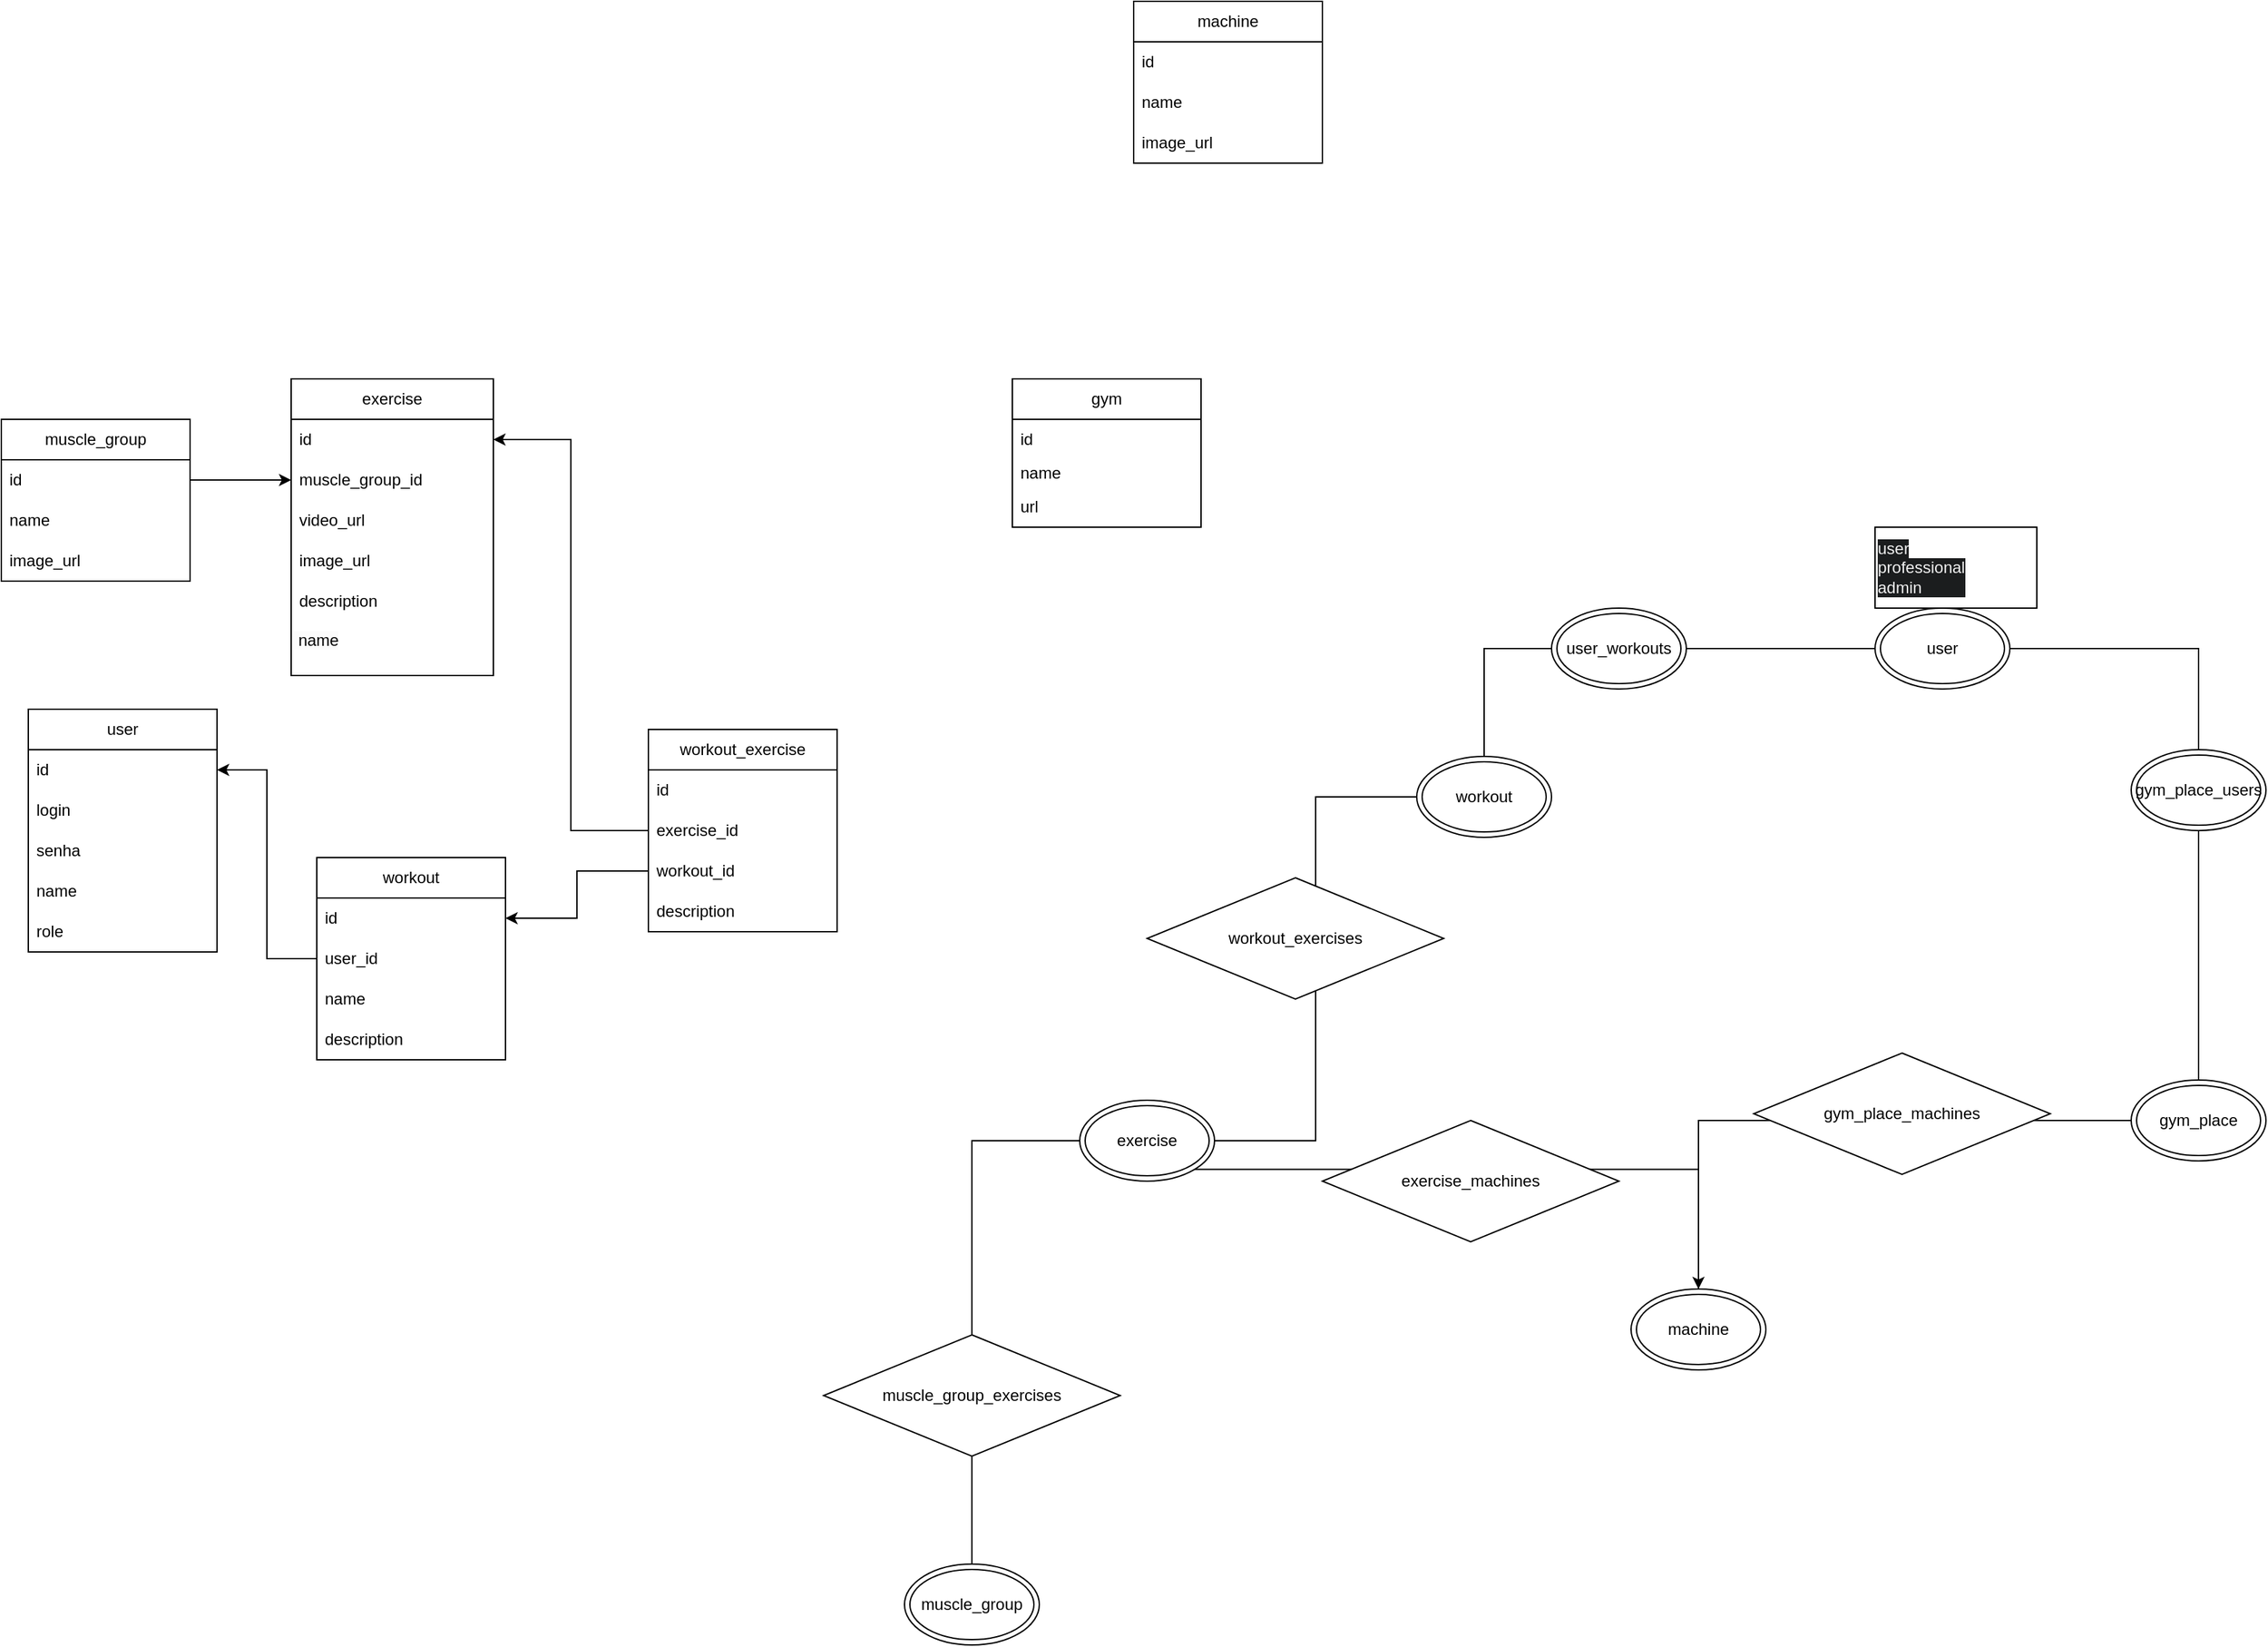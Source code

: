 <mxfile version="24.7.8">
  <diagram name="DER" id="sP6HEuSuVUP4hmufa7mw">
    <mxGraphModel dx="1434" dy="1958" grid="1" gridSize="10" guides="1" tooltips="1" connect="1" arrows="1" fold="1" page="1" pageScale="1" pageWidth="827" pageHeight="1169" math="0" shadow="0">
      <root>
        <mxCell id="0" />
        <mxCell id="1" parent="0" />
        <mxCell id="iBTZLXqb7wkKIs03G_i3-59" value="exercise" style="swimlane;fontStyle=0;childLayout=stackLayout;horizontal=1;startSize=30;horizontalStack=0;resizeParent=1;resizeParentMax=0;resizeLast=0;collapsible=1;marginBottom=0;whiteSpace=wrap;html=1;" parent="1" vertex="1">
          <mxGeometry x="395" y="230" width="150" height="220" as="geometry" />
        </mxCell>
        <mxCell id="iBTZLXqb7wkKIs03G_i3-60" value="id" style="text;strokeColor=none;fillColor=none;align=left;verticalAlign=middle;spacingLeft=4;spacingRight=4;overflow=hidden;points=[[0,0.5],[1,0.5]];portConstraint=eastwest;rotatable=0;whiteSpace=wrap;html=1;" parent="iBTZLXqb7wkKIs03G_i3-59" vertex="1">
          <mxGeometry y="30" width="150" height="30" as="geometry" />
        </mxCell>
        <mxCell id="iBTZLXqb7wkKIs03G_i3-61" value="muscle_group_id" style="text;strokeColor=none;fillColor=none;align=left;verticalAlign=middle;spacingLeft=4;spacingRight=4;overflow=hidden;points=[[0,0.5],[1,0.5]];portConstraint=eastwest;rotatable=0;whiteSpace=wrap;html=1;" parent="iBTZLXqb7wkKIs03G_i3-59" vertex="1">
          <mxGeometry y="60" width="150" height="30" as="geometry" />
        </mxCell>
        <mxCell id="iBTZLXqb7wkKIs03G_i3-62" value="video_url&lt;br&gt;" style="text;strokeColor=none;fillColor=none;align=left;verticalAlign=middle;spacingLeft=4;spacingRight=4;overflow=hidden;points=[[0,0.5],[1,0.5]];portConstraint=eastwest;rotatable=0;whiteSpace=wrap;html=1;" parent="iBTZLXqb7wkKIs03G_i3-59" vertex="1">
          <mxGeometry y="90" width="150" height="30" as="geometry" />
        </mxCell>
        <mxCell id="iBTZLXqb7wkKIs03G_i3-63" value="image_url" style="text;strokeColor=none;fillColor=none;align=left;verticalAlign=middle;spacingLeft=4;spacingRight=4;overflow=hidden;points=[[0,0.5],[1,0.5]];portConstraint=eastwest;rotatable=0;whiteSpace=wrap;html=1;" parent="iBTZLXqb7wkKIs03G_i3-59" vertex="1">
          <mxGeometry y="120" width="150" height="30" as="geometry" />
        </mxCell>
        <mxCell id="iBTZLXqb7wkKIs03G_i3-64" value="description" style="text;strokeColor=none;fillColor=none;align=left;verticalAlign=middle;spacingLeft=4;spacingRight=4;overflow=hidden;points=[[0,0.5],[1,0.5]];portConstraint=eastwest;rotatable=0;whiteSpace=wrap;html=1;" parent="iBTZLXqb7wkKIs03G_i3-59" vertex="1">
          <mxGeometry y="150" width="150" height="30" as="geometry" />
        </mxCell>
        <mxCell id="iBTZLXqb7wkKIs03G_i3-108" value="&lt;span style=&quot;color: rgb(0, 0, 0); font-family: Helvetica; font-size: 12px; font-style: normal; font-variant-ligatures: normal; font-variant-caps: normal; font-weight: 400; letter-spacing: normal; orphans: 2; text-align: left; text-indent: 0px; text-transform: none; widows: 2; word-spacing: 0px; -webkit-text-stroke-width: 0px; background-color: rgb(251, 251, 251); text-decoration-thickness: initial; text-decoration-style: initial; text-decoration-color: initial; float: none; display: inline !important;&quot;&gt;&amp;nbsp;name&lt;/span&gt;" style="text;whiteSpace=wrap;html=1;" parent="iBTZLXqb7wkKIs03G_i3-59" vertex="1">
          <mxGeometry y="180" width="150" height="40" as="geometry" />
        </mxCell>
        <mxCell id="iBTZLXqb7wkKIs03G_i3-65" value="workout_exercise" style="swimlane;fontStyle=0;childLayout=stackLayout;horizontal=1;startSize=30;horizontalStack=0;resizeParent=1;resizeParentMax=0;resizeLast=0;collapsible=1;marginBottom=0;whiteSpace=wrap;html=1;" parent="1" vertex="1">
          <mxGeometry x="660" y="490" width="140" height="150" as="geometry" />
        </mxCell>
        <mxCell id="iBTZLXqb7wkKIs03G_i3-66" value="id" style="text;strokeColor=none;fillColor=none;align=left;verticalAlign=middle;spacingLeft=4;spacingRight=4;overflow=hidden;points=[[0,0.5],[1,0.5]];portConstraint=eastwest;rotatable=0;whiteSpace=wrap;html=1;" parent="iBTZLXqb7wkKIs03G_i3-65" vertex="1">
          <mxGeometry y="30" width="140" height="30" as="geometry" />
        </mxCell>
        <mxCell id="iBTZLXqb7wkKIs03G_i3-67" value="exercise_id" style="text;strokeColor=none;fillColor=none;align=left;verticalAlign=middle;spacingLeft=4;spacingRight=4;overflow=hidden;points=[[0,0.5],[1,0.5]];portConstraint=eastwest;rotatable=0;whiteSpace=wrap;html=1;" parent="iBTZLXqb7wkKIs03G_i3-65" vertex="1">
          <mxGeometry y="60" width="140" height="30" as="geometry" />
        </mxCell>
        <mxCell id="iBTZLXqb7wkKIs03G_i3-68" value="workout_id" style="text;strokeColor=none;fillColor=none;align=left;verticalAlign=middle;spacingLeft=4;spacingRight=4;overflow=hidden;points=[[0,0.5],[1,0.5]];portConstraint=eastwest;rotatable=0;whiteSpace=wrap;html=1;" parent="iBTZLXqb7wkKIs03G_i3-65" vertex="1">
          <mxGeometry y="90" width="140" height="30" as="geometry" />
        </mxCell>
        <mxCell id="iBTZLXqb7wkKIs03G_i3-69" value="description" style="text;strokeColor=none;fillColor=none;align=left;verticalAlign=middle;spacingLeft=4;spacingRight=4;overflow=hidden;points=[[0,0.5],[1,0.5]];portConstraint=eastwest;rotatable=0;whiteSpace=wrap;html=1;" parent="iBTZLXqb7wkKIs03G_i3-65" vertex="1">
          <mxGeometry y="120" width="140" height="30" as="geometry" />
        </mxCell>
        <mxCell id="iBTZLXqb7wkKIs03G_i3-70" value="muscle_group" style="swimlane;fontStyle=0;childLayout=stackLayout;horizontal=1;startSize=30;horizontalStack=0;resizeParent=1;resizeParentMax=0;resizeLast=0;collapsible=1;marginBottom=0;whiteSpace=wrap;html=1;" parent="1" vertex="1">
          <mxGeometry x="180" y="260" width="140" height="120" as="geometry" />
        </mxCell>
        <mxCell id="iBTZLXqb7wkKIs03G_i3-71" value="id" style="text;strokeColor=none;fillColor=none;align=left;verticalAlign=middle;spacingLeft=4;spacingRight=4;overflow=hidden;points=[[0,0.5],[1,0.5]];portConstraint=eastwest;rotatable=0;whiteSpace=wrap;html=1;" parent="iBTZLXqb7wkKIs03G_i3-70" vertex="1">
          <mxGeometry y="30" width="140" height="30" as="geometry" />
        </mxCell>
        <mxCell id="iBTZLXqb7wkKIs03G_i3-72" value="name" style="text;strokeColor=none;fillColor=none;align=left;verticalAlign=middle;spacingLeft=4;spacingRight=4;overflow=hidden;points=[[0,0.5],[1,0.5]];portConstraint=eastwest;rotatable=0;whiteSpace=wrap;html=1;" parent="iBTZLXqb7wkKIs03G_i3-70" vertex="1">
          <mxGeometry y="60" width="140" height="30" as="geometry" />
        </mxCell>
        <mxCell id="iBTZLXqb7wkKIs03G_i3-73" value="image_url" style="text;strokeColor=none;fillColor=none;align=left;verticalAlign=middle;spacingLeft=4;spacingRight=4;overflow=hidden;points=[[0,0.5],[1,0.5]];portConstraint=eastwest;rotatable=0;whiteSpace=wrap;html=1;" parent="iBTZLXqb7wkKIs03G_i3-70" vertex="1">
          <mxGeometry y="90" width="140" height="30" as="geometry" />
        </mxCell>
        <mxCell id="iBTZLXqb7wkKIs03G_i3-78" value="user" style="swimlane;fontStyle=0;childLayout=stackLayout;horizontal=1;startSize=30;horizontalStack=0;resizeParent=1;resizeParentMax=0;resizeLast=0;collapsible=1;marginBottom=0;whiteSpace=wrap;html=1;" parent="1" vertex="1">
          <mxGeometry x="200" y="475" width="140" height="180" as="geometry" />
        </mxCell>
        <mxCell id="iBTZLXqb7wkKIs03G_i3-79" value="id" style="text;strokeColor=none;fillColor=none;align=left;verticalAlign=middle;spacingLeft=4;spacingRight=4;overflow=hidden;points=[[0,0.5],[1,0.5]];portConstraint=eastwest;rotatable=0;whiteSpace=wrap;html=1;" parent="iBTZLXqb7wkKIs03G_i3-78" vertex="1">
          <mxGeometry y="30" width="140" height="30" as="geometry" />
        </mxCell>
        <mxCell id="iBTZLXqb7wkKIs03G_i3-80" value="login" style="text;strokeColor=none;fillColor=none;align=left;verticalAlign=middle;spacingLeft=4;spacingRight=4;overflow=hidden;points=[[0,0.5],[1,0.5]];portConstraint=eastwest;rotatable=0;whiteSpace=wrap;html=1;" parent="iBTZLXqb7wkKIs03G_i3-78" vertex="1">
          <mxGeometry y="60" width="140" height="30" as="geometry" />
        </mxCell>
        <mxCell id="iBTZLXqb7wkKIs03G_i3-81" value="senha" style="text;strokeColor=none;fillColor=none;align=left;verticalAlign=middle;spacingLeft=4;spacingRight=4;overflow=hidden;points=[[0,0.5],[1,0.5]];portConstraint=eastwest;rotatable=0;whiteSpace=wrap;html=1;" parent="iBTZLXqb7wkKIs03G_i3-78" vertex="1">
          <mxGeometry y="90" width="140" height="30" as="geometry" />
        </mxCell>
        <mxCell id="iBTZLXqb7wkKIs03G_i3-107" value="name" style="text;strokeColor=none;fillColor=none;align=left;verticalAlign=middle;spacingLeft=4;spacingRight=4;overflow=hidden;points=[[0,0.5],[1,0.5]];portConstraint=eastwest;rotatable=0;whiteSpace=wrap;html=1;" parent="iBTZLXqb7wkKIs03G_i3-78" vertex="1">
          <mxGeometry y="120" width="140" height="30" as="geometry" />
        </mxCell>
        <mxCell id="iBTZLXqb7wkKIs03G_i3-82" value="role" style="text;strokeColor=none;fillColor=none;align=left;verticalAlign=middle;spacingLeft=4;spacingRight=4;overflow=hidden;points=[[0,0.5],[1,0.5]];portConstraint=eastwest;rotatable=0;whiteSpace=wrap;html=1;" parent="iBTZLXqb7wkKIs03G_i3-78" vertex="1">
          <mxGeometry y="150" width="140" height="30" as="geometry" />
        </mxCell>
        <mxCell id="iBTZLXqb7wkKIs03G_i3-90" style="edgeStyle=orthogonalEdgeStyle;rounded=0;orthogonalLoop=1;jettySize=auto;html=1;" parent="1" source="iBTZLXqb7wkKIs03G_i3-71" target="iBTZLXqb7wkKIs03G_i3-61" edge="1">
          <mxGeometry relative="1" as="geometry" />
        </mxCell>
        <mxCell id="iBTZLXqb7wkKIs03G_i3-103" style="edgeStyle=orthogonalEdgeStyle;rounded=0;orthogonalLoop=1;jettySize=auto;html=1;entryX=0;entryY=0.5;entryDx=0;entryDy=0;" parent="1" edge="1">
          <mxGeometry relative="1" as="geometry">
            <mxPoint x="250" y="535" as="sourcePoint" />
          </mxGeometry>
        </mxCell>
        <mxCell id="ofRsPpYlX-yS8F7ilojf-1" value="workout" style="swimlane;fontStyle=0;childLayout=stackLayout;horizontal=1;startSize=30;horizontalStack=0;resizeParent=1;resizeParentMax=0;resizeLast=0;collapsible=1;marginBottom=0;whiteSpace=wrap;html=1;" parent="1" vertex="1">
          <mxGeometry x="414" y="585" width="140" height="150" as="geometry" />
        </mxCell>
        <mxCell id="ofRsPpYlX-yS8F7ilojf-2" value="id" style="text;strokeColor=none;fillColor=none;align=left;verticalAlign=middle;spacingLeft=4;spacingRight=4;overflow=hidden;points=[[0,0.5],[1,0.5]];portConstraint=eastwest;rotatable=0;whiteSpace=wrap;html=1;" parent="ofRsPpYlX-yS8F7ilojf-1" vertex="1">
          <mxGeometry y="30" width="140" height="30" as="geometry" />
        </mxCell>
        <mxCell id="ofRsPpYlX-yS8F7ilojf-4" value="user_id" style="text;strokeColor=none;fillColor=none;align=left;verticalAlign=middle;spacingLeft=4;spacingRight=4;overflow=hidden;points=[[0,0.5],[1,0.5]];portConstraint=eastwest;rotatable=0;whiteSpace=wrap;html=1;" parent="ofRsPpYlX-yS8F7ilojf-1" vertex="1">
          <mxGeometry y="60" width="140" height="30" as="geometry" />
        </mxCell>
        <mxCell id="T-1NyfYJ73BxkZ09XzTb-1" value="name" style="text;strokeColor=none;fillColor=none;align=left;verticalAlign=middle;spacingLeft=4;spacingRight=4;overflow=hidden;points=[[0,0.5],[1,0.5]];portConstraint=eastwest;rotatable=0;whiteSpace=wrap;html=1;" parent="ofRsPpYlX-yS8F7ilojf-1" vertex="1">
          <mxGeometry y="90" width="140" height="30" as="geometry" />
        </mxCell>
        <mxCell id="ofRsPpYlX-yS8F7ilojf-5" value="description" style="text;strokeColor=none;fillColor=none;align=left;verticalAlign=middle;spacingLeft=4;spacingRight=4;overflow=hidden;points=[[0,0.5],[1,0.5]];portConstraint=eastwest;rotatable=0;whiteSpace=wrap;html=1;" parent="ofRsPpYlX-yS8F7ilojf-1" vertex="1">
          <mxGeometry y="120" width="140" height="30" as="geometry" />
        </mxCell>
        <mxCell id="ofRsPpYlX-yS8F7ilojf-6" style="edgeStyle=orthogonalEdgeStyle;rounded=0;orthogonalLoop=1;jettySize=auto;html=1;entryX=1;entryY=0.5;entryDx=0;entryDy=0;" parent="1" source="ofRsPpYlX-yS8F7ilojf-4" target="iBTZLXqb7wkKIs03G_i3-79" edge="1">
          <mxGeometry relative="1" as="geometry" />
        </mxCell>
        <mxCell id="ofRsPpYlX-yS8F7ilojf-7" style="edgeStyle=orthogonalEdgeStyle;rounded=0;orthogonalLoop=1;jettySize=auto;html=1;entryX=1;entryY=0.5;entryDx=0;entryDy=0;" parent="1" source="iBTZLXqb7wkKIs03G_i3-67" target="iBTZLXqb7wkKIs03G_i3-60" edge="1">
          <mxGeometry relative="1" as="geometry" />
        </mxCell>
        <mxCell id="ofRsPpYlX-yS8F7ilojf-8" style="edgeStyle=orthogonalEdgeStyle;rounded=0;orthogonalLoop=1;jettySize=auto;html=1;" parent="1" source="iBTZLXqb7wkKIs03G_i3-68" target="ofRsPpYlX-yS8F7ilojf-2" edge="1">
          <mxGeometry relative="1" as="geometry" />
        </mxCell>
        <mxCell id="1cbymLD9Bma6jTvBCLdM-2" value="gym" style="swimlane;fontStyle=0;childLayout=stackLayout;horizontal=1;startSize=30;horizontalStack=0;resizeParent=1;resizeParentMax=0;resizeLast=0;collapsible=1;marginBottom=0;whiteSpace=wrap;html=1;" vertex="1" parent="1">
          <mxGeometry x="930" y="230" width="140" height="110" as="geometry" />
        </mxCell>
        <mxCell id="1cbymLD9Bma6jTvBCLdM-3" value="id" style="text;strokeColor=none;fillColor=none;align=left;verticalAlign=middle;spacingLeft=4;spacingRight=4;overflow=hidden;points=[[0,0.5],[1,0.5]];portConstraint=eastwest;rotatable=0;whiteSpace=wrap;html=1;" vertex="1" parent="1cbymLD9Bma6jTvBCLdM-2">
          <mxGeometry y="30" width="140" height="30" as="geometry" />
        </mxCell>
        <mxCell id="1cbymLD9Bma6jTvBCLdM-10" value="name" style="text;strokeColor=none;fillColor=none;align=left;verticalAlign=middle;spacingLeft=4;spacingRight=4;overflow=hidden;points=[[0,0.5],[1,0.5]];portConstraint=eastwest;rotatable=0;whiteSpace=wrap;html=1;" vertex="1" parent="1cbymLD9Bma6jTvBCLdM-2">
          <mxGeometry y="60" width="140" height="20" as="geometry" />
        </mxCell>
        <mxCell id="1cbymLD9Bma6jTvBCLdM-4" value="url" style="text;strokeColor=none;fillColor=none;align=left;verticalAlign=middle;spacingLeft=4;spacingRight=4;overflow=hidden;points=[[0,0.5],[1,0.5]];portConstraint=eastwest;rotatable=0;whiteSpace=wrap;html=1;" vertex="1" parent="1cbymLD9Bma6jTvBCLdM-2">
          <mxGeometry y="80" width="140" height="30" as="geometry" />
        </mxCell>
        <mxCell id="1cbymLD9Bma6jTvBCLdM-6" value="machine" style="swimlane;fontStyle=0;childLayout=stackLayout;horizontal=1;startSize=30;horizontalStack=0;resizeParent=1;resizeParentMax=0;resizeLast=0;collapsible=1;marginBottom=0;whiteSpace=wrap;html=1;" vertex="1" parent="1">
          <mxGeometry x="1020" y="-50" width="140" height="120" as="geometry" />
        </mxCell>
        <mxCell id="1cbymLD9Bma6jTvBCLdM-7" value="id" style="text;strokeColor=none;fillColor=none;align=left;verticalAlign=middle;spacingLeft=4;spacingRight=4;overflow=hidden;points=[[0,0.5],[1,0.5]];portConstraint=eastwest;rotatable=0;whiteSpace=wrap;html=1;" vertex="1" parent="1cbymLD9Bma6jTvBCLdM-6">
          <mxGeometry y="30" width="140" height="30" as="geometry" />
        </mxCell>
        <mxCell id="1cbymLD9Bma6jTvBCLdM-8" value="name" style="text;strokeColor=none;fillColor=none;align=left;verticalAlign=middle;spacingLeft=4;spacingRight=4;overflow=hidden;points=[[0,0.5],[1,0.5]];portConstraint=eastwest;rotatable=0;whiteSpace=wrap;html=1;" vertex="1" parent="1cbymLD9Bma6jTvBCLdM-6">
          <mxGeometry y="60" width="140" height="30" as="geometry" />
        </mxCell>
        <mxCell id="1cbymLD9Bma6jTvBCLdM-9" value="image_url" style="text;strokeColor=none;fillColor=none;align=left;verticalAlign=middle;spacingLeft=4;spacingRight=4;overflow=hidden;points=[[0,0.5],[1,0.5]];portConstraint=eastwest;rotatable=0;whiteSpace=wrap;html=1;" vertex="1" parent="1cbymLD9Bma6jTvBCLdM-6">
          <mxGeometry y="90" width="140" height="30" as="geometry" />
        </mxCell>
        <mxCell id="eGV1q93WKBe4uwrR3tL8-1" value="muscle_group" style="ellipse;shape=doubleEllipse;whiteSpace=wrap;html=1;" vertex="1" parent="1">
          <mxGeometry x="850" y="1109" width="100" height="60" as="geometry" />
        </mxCell>
        <mxCell id="eGV1q93WKBe4uwrR3tL8-11" style="edgeStyle=orthogonalEdgeStyle;rounded=0;orthogonalLoop=1;jettySize=auto;html=1;endArrow=none;endFill=0;" edge="1" parent="1" source="eGV1q93WKBe4uwrR3tL8-2" target="eGV1q93WKBe4uwrR3tL8-1">
          <mxGeometry relative="1" as="geometry" />
        </mxCell>
        <mxCell id="eGV1q93WKBe4uwrR3tL8-12" style="edgeStyle=orthogonalEdgeStyle;rounded=0;orthogonalLoop=1;jettySize=auto;html=1;exitX=1;exitY=1;exitDx=0;exitDy=0;" edge="1" parent="1" source="eGV1q93WKBe4uwrR3tL8-2" target="eGV1q93WKBe4uwrR3tL8-6">
          <mxGeometry relative="1" as="geometry" />
        </mxCell>
        <mxCell id="eGV1q93WKBe4uwrR3tL8-2" value="exercise" style="ellipse;shape=doubleEllipse;whiteSpace=wrap;html=1;" vertex="1" parent="1">
          <mxGeometry x="980" y="765" width="100" height="60" as="geometry" />
        </mxCell>
        <mxCell id="eGV1q93WKBe4uwrR3tL8-10" style="edgeStyle=orthogonalEdgeStyle;rounded=0;orthogonalLoop=1;jettySize=auto;html=1;entryX=1;entryY=0.5;entryDx=0;entryDy=0;endArrow=none;endFill=0;" edge="1" parent="1" source="eGV1q93WKBe4uwrR3tL8-3" target="eGV1q93WKBe4uwrR3tL8-2">
          <mxGeometry relative="1" as="geometry" />
        </mxCell>
        <mxCell id="eGV1q93WKBe4uwrR3tL8-3" value="workout" style="ellipse;shape=doubleEllipse;whiteSpace=wrap;html=1;" vertex="1" parent="1">
          <mxGeometry x="1230" y="510" width="100" height="60" as="geometry" />
        </mxCell>
        <mxCell id="eGV1q93WKBe4uwrR3tL8-8" style="edgeStyle=orthogonalEdgeStyle;rounded=0;orthogonalLoop=1;jettySize=auto;html=1;endArrow=none;endFill=0;" edge="1" parent="1" source="eGV1q93WKBe4uwrR3tL8-19" target="eGV1q93WKBe4uwrR3tL8-5">
          <mxGeometry relative="1" as="geometry" />
        </mxCell>
        <mxCell id="eGV1q93WKBe4uwrR3tL8-9" style="edgeStyle=orthogonalEdgeStyle;rounded=0;orthogonalLoop=1;jettySize=auto;html=1;endArrow=none;endFill=0;" edge="1" parent="1" source="eGV1q93WKBe4uwrR3tL8-4" target="eGV1q93WKBe4uwrR3tL8-3">
          <mxGeometry relative="1" as="geometry" />
        </mxCell>
        <mxCell id="eGV1q93WKBe4uwrR3tL8-4" value="user" style="ellipse;shape=doubleEllipse;whiteSpace=wrap;html=1;" vertex="1" parent="1">
          <mxGeometry x="1570" y="400" width="100" height="60" as="geometry" />
        </mxCell>
        <mxCell id="eGV1q93WKBe4uwrR3tL8-7" style="edgeStyle=orthogonalEdgeStyle;rounded=0;orthogonalLoop=1;jettySize=auto;html=1;endArrow=none;endFill=0;" edge="1" parent="1" source="eGV1q93WKBe4uwrR3tL8-5" target="eGV1q93WKBe4uwrR3tL8-6">
          <mxGeometry relative="1" as="geometry" />
        </mxCell>
        <mxCell id="eGV1q93WKBe4uwrR3tL8-5" value="gym_place" style="ellipse;shape=doubleEllipse;whiteSpace=wrap;html=1;" vertex="1" parent="1">
          <mxGeometry x="1760" y="750" width="100" height="60" as="geometry" />
        </mxCell>
        <mxCell id="eGV1q93WKBe4uwrR3tL8-6" value="machine" style="ellipse;shape=doubleEllipse;whiteSpace=wrap;html=1;" vertex="1" parent="1">
          <mxGeometry x="1389" y="905" width="100" height="60" as="geometry" />
        </mxCell>
        <mxCell id="eGV1q93WKBe4uwrR3tL8-14" value="workout_exercises" style="rhombus;whiteSpace=wrap;html=1;" vertex="1" parent="1">
          <mxGeometry x="1030" y="600" width="220" height="90" as="geometry" />
        </mxCell>
        <mxCell id="eGV1q93WKBe4uwrR3tL8-15" value="muscle_group_exercises" style="rhombus;whiteSpace=wrap;html=1;" vertex="1" parent="1">
          <mxGeometry x="790" y="939" width="220" height="90" as="geometry" />
        </mxCell>
        <mxCell id="eGV1q93WKBe4uwrR3tL8-17" value="exercise_machines" style="rhombus;whiteSpace=wrap;html=1;" vertex="1" parent="1">
          <mxGeometry x="1160" y="780" width="220" height="90" as="geometry" />
        </mxCell>
        <mxCell id="eGV1q93WKBe4uwrR3tL8-18" value="gym_place_machines" style="rhombus;whiteSpace=wrap;html=1;" vertex="1" parent="1">
          <mxGeometry x="1480" y="730" width="220" height="90" as="geometry" />
        </mxCell>
        <mxCell id="eGV1q93WKBe4uwrR3tL8-20" value="" style="edgeStyle=orthogonalEdgeStyle;rounded=0;orthogonalLoop=1;jettySize=auto;html=1;endArrow=none;endFill=0;" edge="1" parent="1" source="eGV1q93WKBe4uwrR3tL8-4" target="eGV1q93WKBe4uwrR3tL8-19">
          <mxGeometry relative="1" as="geometry">
            <mxPoint x="1670" y="430" as="sourcePoint" />
            <mxPoint x="1810" y="750" as="targetPoint" />
          </mxGeometry>
        </mxCell>
        <mxCell id="eGV1q93WKBe4uwrR3tL8-19" value="gym_place_users" style="ellipse;shape=doubleEllipse;whiteSpace=wrap;html=1;" vertex="1" parent="1">
          <mxGeometry x="1760" y="505" width="100" height="60" as="geometry" />
        </mxCell>
        <mxCell id="eGV1q93WKBe4uwrR3tL8-21" value="user_workouts" style="ellipse;shape=doubleEllipse;whiteSpace=wrap;html=1;" vertex="1" parent="1">
          <mxGeometry x="1330" y="400" width="100" height="60" as="geometry" />
        </mxCell>
        <mxCell id="eGV1q93WKBe4uwrR3tL8-23" value="&lt;span style=&quot;color: rgb(240, 240, 240); font-family: Helvetica; font-size: 12px; font-style: normal; font-variant-ligatures: normal; font-variant-caps: normal; font-weight: 400; letter-spacing: normal; orphans: 2; text-indent: 0px; text-transform: none; widows: 2; word-spacing: 0px; -webkit-text-stroke-width: 0px; white-space: normal; background-color: rgb(27, 29, 30); text-decoration-thickness: initial; text-decoration-style: initial; text-decoration-color: initial; float: none; display: inline !important;&quot;&gt;user&lt;/span&gt;&lt;div style=&quot;forced-color-adjust: none; border-color: rgb(0, 0, 0); color: rgb(240, 240, 240); font-family: Helvetica; font-size: 12px; font-style: normal; font-variant-ligatures: normal; font-variant-caps: normal; font-weight: 400; letter-spacing: normal; orphans: 2; text-indent: 0px; text-transform: none; widows: 2; word-spacing: 0px; -webkit-text-stroke-width: 0px; white-space: normal; background-color: rgb(27, 29, 30); text-decoration-thickness: initial; text-decoration-style: initial; text-decoration-color: initial;&quot;&gt;professional&lt;/div&gt;&lt;div style=&quot;forced-color-adjust: none; border-color: rgb(0, 0, 0); color: rgb(240, 240, 240); font-family: Helvetica; font-size: 12px; font-style: normal; font-variant-ligatures: normal; font-variant-caps: normal; font-weight: 400; letter-spacing: normal; orphans: 2; text-indent: 0px; text-transform: none; widows: 2; word-spacing: 0px; -webkit-text-stroke-width: 0px; white-space: normal; background-color: rgb(27, 29, 30); text-decoration-thickness: initial; text-decoration-style: initial; text-decoration-color: initial;&quot;&gt;admin&lt;/div&gt;" style="rounded=0;whiteSpace=wrap;html=1;align=left;" vertex="1" parent="1">
          <mxGeometry x="1570" y="340" width="120" height="60" as="geometry" />
        </mxCell>
      </root>
    </mxGraphModel>
  </diagram>
</mxfile>
